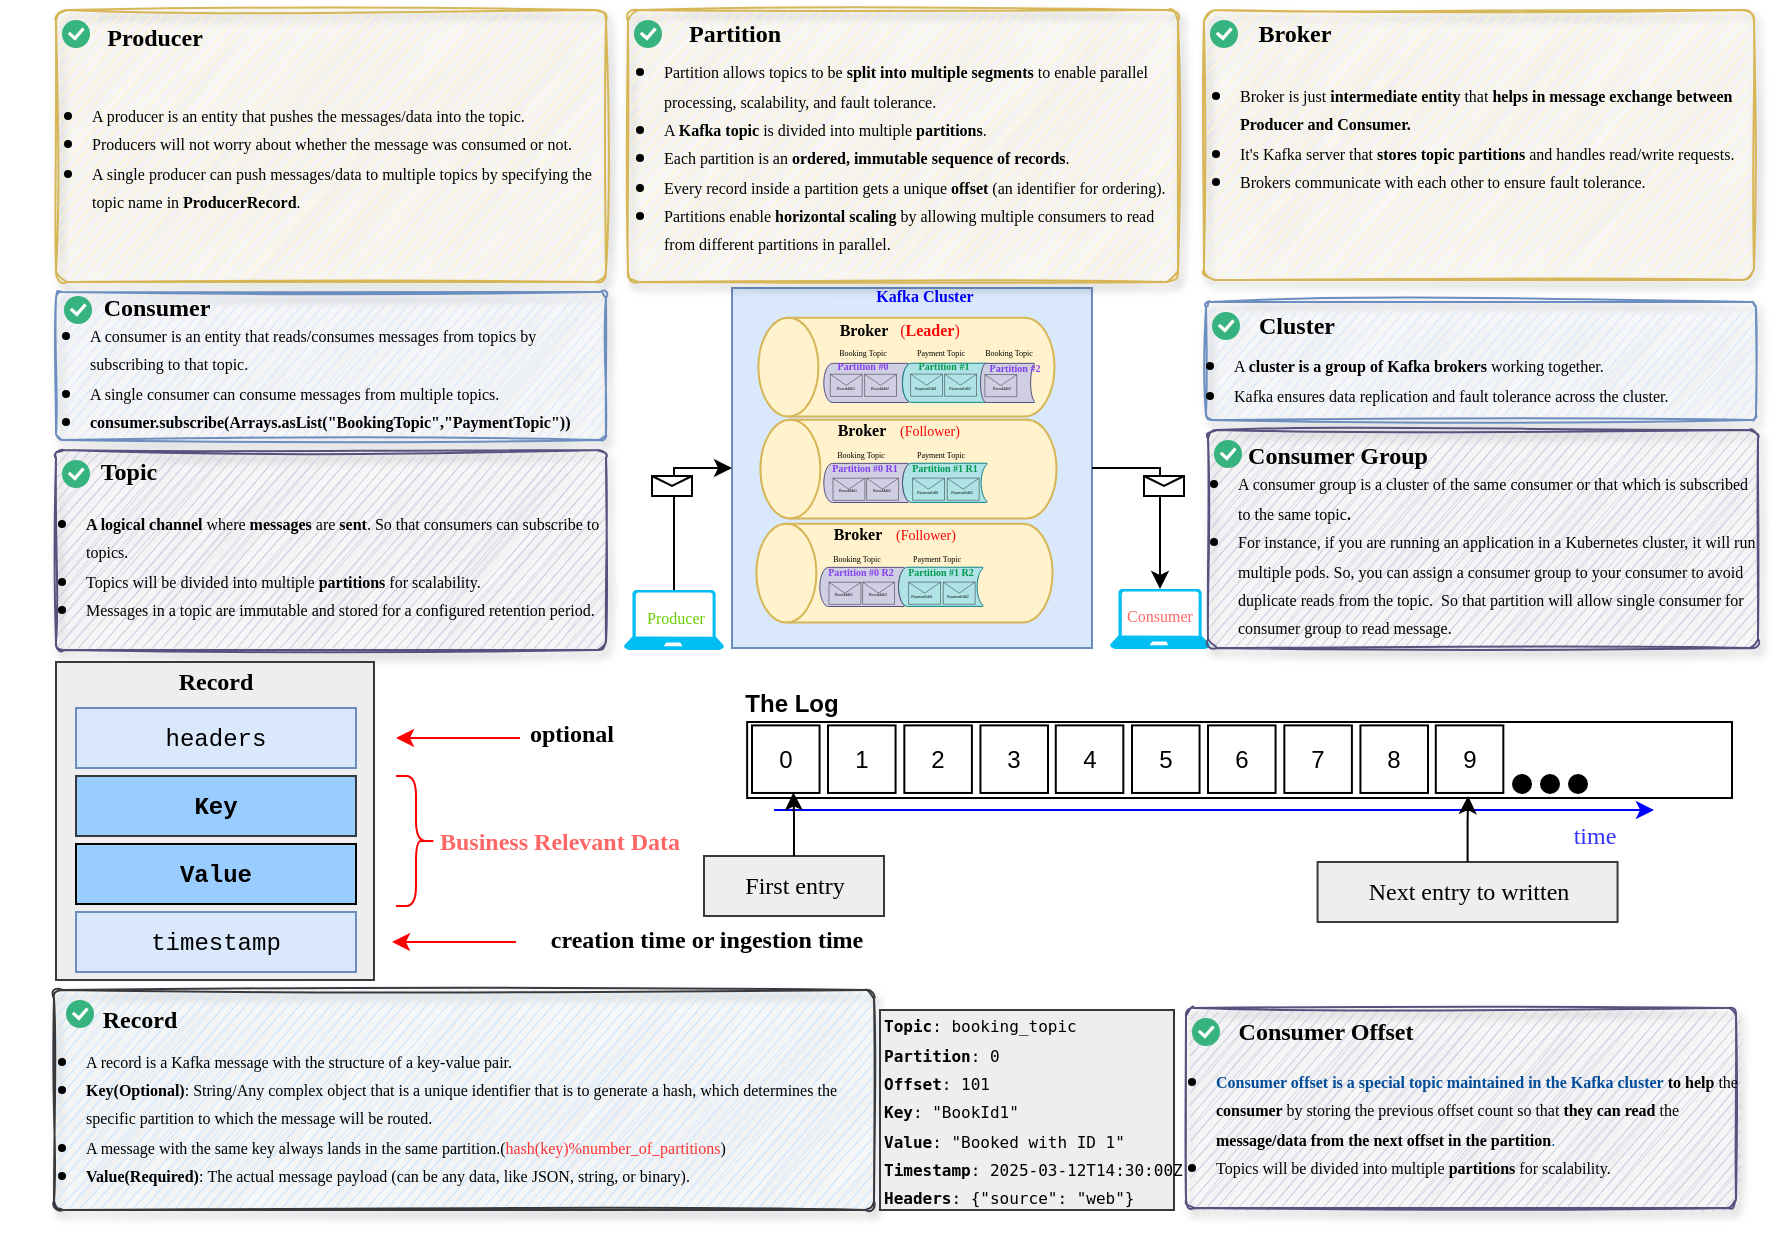 <mxfile version="26.1.0">
  <diagram name="Page-1" id="dkbhbpahSpV_1VONTGZ5">
    <mxGraphModel dx="2440" dy="930" grid="1" gridSize="10" guides="1" tooltips="1" connect="1" arrows="1" fold="1" page="1" pageScale="1" pageWidth="850" pageHeight="1100" math="0" shadow="0">
      <root>
        <mxCell id="0" />
        <mxCell id="1" parent="0" />
        <mxCell id="pHoPj_1X2IQjKwYX7QEu-36" value="" style="whiteSpace=wrap;html=1;aspect=fixed;fillColor=#dae8fc;strokeColor=#6c8ebf;" parent="1" vertex="1">
          <mxGeometry x="-461" y="189" width="180" height="180" as="geometry" />
        </mxCell>
        <mxCell id="DTmI5th6kJm84t1U6GzK-104" value="" style="shape=cylinder3;whiteSpace=wrap;html=1;boundedLbl=1;backgroundOutline=1;size=15;rotation=-90;fillColor=#fff2cc;strokeColor=#d6b656;" vertex="1" parent="1">
          <mxGeometry x="-399.45" y="257.51" width="49.37" height="148.07" as="geometry" />
        </mxCell>
        <mxCell id="DTmI5th6kJm84t1U6GzK-96" value="" style="strokeWidth=0.5;html=1;shape=mxgraph.flowchart.stored_data;whiteSpace=wrap;fillColor=#b0e3e6;strokeColor=#0e8088;" vertex="1" parent="1">
          <mxGeometry x="-378" y="328.36" width="42.35" height="19.57" as="geometry" />
        </mxCell>
        <mxCell id="DTmI5th6kJm84t1U6GzK-94" value="" style="strokeWidth=0.5;html=1;shape=mxgraph.flowchart.stored_data;whiteSpace=wrap;fillColor=#d0cee2;strokeColor=#56517e;" vertex="1" parent="1">
          <mxGeometry x="-417.35" y="328.43" width="42.35" height="19.57" as="geometry" />
        </mxCell>
        <mxCell id="DTmI5th6kJm84t1U6GzK-52" value="" style="shape=cylinder3;whiteSpace=wrap;html=1;boundedLbl=1;backgroundOutline=1;size=15;rotation=-90;fillColor=#fff2cc;strokeColor=#d6b656;" vertex="1" parent="1">
          <mxGeometry x="-397.45" y="205.51" width="49.37" height="148.07" as="geometry" />
        </mxCell>
        <mxCell id="DTmI5th6kJm84t1U6GzK-64" value="" style="strokeWidth=0.5;html=1;shape=mxgraph.flowchart.stored_data;whiteSpace=wrap;fillColor=#b0e3e6;strokeColor=#0e8088;" vertex="1" parent="1">
          <mxGeometry x="-376" y="276.36" width="42.35" height="19.57" as="geometry" />
        </mxCell>
        <mxCell id="DTmI5th6kJm84t1U6GzK-65" value="" style="strokeWidth=0.5;html=1;shape=mxgraph.flowchart.stored_data;whiteSpace=wrap;fillColor=#d0cee2;strokeColor=#56517e;" vertex="1" parent="1">
          <mxGeometry x="-415.35" y="276.43" width="42.35" height="19.57" as="geometry" />
        </mxCell>
        <mxCell id="DTmI5th6kJm84t1U6GzK-24" style="edgeStyle=orthogonalEdgeStyle;rounded=0;orthogonalLoop=1;jettySize=auto;html=1;exitX=0.5;exitY=0;exitDx=0;exitDy=0;exitPerimeter=0;entryX=0;entryY=0.5;entryDx=0;entryDy=0;" edge="1" parent="1" source="pHoPj_1X2IQjKwYX7QEu-4" target="pHoPj_1X2IQjKwYX7QEu-36">
          <mxGeometry relative="1" as="geometry" />
        </mxCell>
        <mxCell id="pHoPj_1X2IQjKwYX7QEu-4" value="" style="verticalLabelPosition=bottom;html=1;verticalAlign=top;align=center;strokeColor=none;fillColor=#00BEF2;shape=mxgraph.azure.laptop;pointerEvents=1;" parent="1" vertex="1">
          <mxGeometry x="-515" y="340" width="50" height="30" as="geometry" />
        </mxCell>
        <mxCell id="pHoPj_1X2IQjKwYX7QEu-5" value="" style="verticalLabelPosition=bottom;html=1;verticalAlign=top;align=center;strokeColor=none;fillColor=#00BEF2;shape=mxgraph.azure.laptop;pointerEvents=1;" parent="1" vertex="1">
          <mxGeometry x="-272" y="339.5" width="50" height="30" as="geometry" />
        </mxCell>
        <mxCell id="pHoPj_1X2IQjKwYX7QEu-7" style="edgeStyle=orthogonalEdgeStyle;rounded=0;orthogonalLoop=1;jettySize=auto;html=1;entryX=0.5;entryY=0;entryDx=0;entryDy=0;entryPerimeter=0;exitX=1;exitY=0.5;exitDx=0;exitDy=0;" parent="1" source="pHoPj_1X2IQjKwYX7QEu-36" target="pHoPj_1X2IQjKwYX7QEu-5" edge="1">
          <mxGeometry relative="1" as="geometry">
            <mxPoint x="-280" y="281" as="sourcePoint" />
          </mxGeometry>
        </mxCell>
        <mxCell id="pHoPj_1X2IQjKwYX7QEu-11" value="" style="shape=message;html=1;html=1;outlineConnect=0;labelPosition=center;verticalLabelPosition=bottom;align=center;verticalAlign=top;" parent="1" vertex="1">
          <mxGeometry x="-501" y="283" width="20" height="10" as="geometry" />
        </mxCell>
        <mxCell id="pHoPj_1X2IQjKwYX7QEu-14" value="" style="shape=message;html=1;html=1;outlineConnect=0;labelPosition=center;verticalLabelPosition=bottom;align=center;verticalAlign=top;" parent="1" vertex="1">
          <mxGeometry x="-255" y="283" width="20" height="10" as="geometry" />
        </mxCell>
        <mxCell id="pHoPj_1X2IQjKwYX7QEu-15" value="&lt;font style=&quot;color: rgb(0, 0, 255);&quot; face=&quot;Lucida Console&quot;&gt;&lt;b style=&quot;&quot;&gt;Kafka Cluster&lt;/b&gt;&lt;/font&gt;" style="text;html=1;align=center;verticalAlign=middle;whiteSpace=wrap;rounded=0;fontSize=8;" parent="1" vertex="1">
          <mxGeometry x="-409" y="177.93" width="89" height="30" as="geometry" />
        </mxCell>
        <mxCell id="pHoPj_1X2IQjKwYX7QEu-16" value="&lt;font face=&quot;Lucida Console&quot; style=&quot;font-size: 8px; color: rgb(102, 204, 0);&quot;&gt;Producer&lt;/font&gt;" style="text;html=1;align=center;verticalAlign=middle;whiteSpace=wrap;rounded=0;fontColor=#0000CC;" parent="1" vertex="1">
          <mxGeometry x="-509" y="343" width="40" height="20" as="geometry" />
        </mxCell>
        <mxCell id="pHoPj_1X2IQjKwYX7QEu-17" value="&lt;font face=&quot;Lucida Console&quot; style=&quot;font-size: 8px; color: rgb(255, 102, 102);&quot;&gt;Consumer&lt;/font&gt;" style="text;html=1;align=center;verticalAlign=middle;whiteSpace=wrap;rounded=0;fontColor=#0000CC;" parent="1" vertex="1">
          <mxGeometry x="-267" y="341.5" width="40" height="20" as="geometry" />
        </mxCell>
        <mxCell id="pHoPj_1X2IQjKwYX7QEu-18" value="" style="rounded=1;fillColor=#fff2cc;strokeColor=#d6b656;shadow=1;html=1;arcSize=4;sketch=1;hachureGap=4;pointerEvents=0;fontFamily=Architects Daughter;fontSource=https%3A%2F%2Ffonts.googleapis.com%2Fcss%3Ffamily%3DArchitects%2BDaughter;fontSize=20;align=left;" parent="1" vertex="1">
          <mxGeometry x="-225" y="50" width="275" height="135" as="geometry" />
        </mxCell>
        <mxCell id="pHoPj_1X2IQjKwYX7QEu-19" value="" style="html=1;shadow=0;dashed=0;shape=mxgraph.atlassian.checkbox;fillColor=#36B37E;strokeColor=none;html=1;fontSize=14;fontStyle=0;labelPosition=right;align=left;spacingLeft=20;sketch=0;hachureGap=4;pointerEvents=0;fontFamily=Architects Daughter;fontSource=https%3A%2F%2Ffonts.googleapis.com%2Fcss%3Ffamily%3DArchitects%2BDaughter;" parent="pHoPj_1X2IQjKwYX7QEu-18" vertex="1">
          <mxGeometry width="14" height="14" relative="1" as="geometry">
            <mxPoint x="3" y="5" as="offset" />
          </mxGeometry>
        </mxCell>
        <mxCell id="pHoPj_1X2IQjKwYX7QEu-24" value="&lt;font face=&quot;Lucida Console&quot;&gt;&lt;b&gt;Broker&lt;/b&gt;&lt;/font&gt;" style="text;html=1;align=center;verticalAlign=middle;whiteSpace=wrap;rounded=0;" parent="pHoPj_1X2IQjKwYX7QEu-18" vertex="1">
          <mxGeometry x="24.364" y="4.9" width="43.078" height="14.875" as="geometry" />
        </mxCell>
        <mxCell id="pHoPj_1X2IQjKwYX7QEu-25" value="&lt;ul&gt;&lt;li&gt;&lt;font face=&quot;Comic Sans MS&quot; style=&quot;font-size: 8px;&quot;&gt;Broker is just &lt;b&gt;intermediate entity&lt;/b&gt; that &lt;b&gt;helps in message exchange between Producer and Consumer.&lt;/b&gt;&lt;/font&gt;&lt;/li&gt;&lt;li&gt;&lt;font face=&quot;Comic Sans MS&quot; style=&quot;font-size: 8px;&quot;&gt;It&#39;s Kafka server that&lt;b&gt; &lt;/b&gt;&lt;strong style=&quot;font-weight: bold;&quot; data-end=&quot;2049&quot; data-start=&quot;2022&quot;&gt;stores topic partitions&lt;/strong&gt; and handles read/write requests.&lt;/font&gt;&lt;/li&gt;&lt;li&gt;&lt;font face=&quot;Comic Sans MS&quot; style=&quot;font-size: 8px;&quot;&gt;Brokers communicate with each other to ensure fault tolerance.&lt;/font&gt;&lt;/li&gt;&lt;/ul&gt;" style="text;html=1;align=left;verticalAlign=middle;whiteSpace=wrap;rounded=0;" parent="pHoPj_1X2IQjKwYX7QEu-18" vertex="1">
          <mxGeometry x="-24.5" y="9.675" width="296.5" height="107.325" as="geometry" />
        </mxCell>
        <mxCell id="pHoPj_1X2IQjKwYX7QEu-32" value="" style="shape=cylinder3;whiteSpace=wrap;html=1;boundedLbl=1;backgroundOutline=1;size=15;rotation=-90;fillColor=#fff2cc;strokeColor=#d6b656;" parent="1" vertex="1">
          <mxGeometry x="-398.45" y="154.51" width="49.37" height="148.07" as="geometry" />
        </mxCell>
        <mxCell id="pHoPj_1X2IQjKwYX7QEu-33" value="&lt;b&gt;&lt;font style=&quot;font-size: 8px;&quot; face=&quot;Lucida Console&quot;&gt;Broker&lt;/font&gt;&lt;/b&gt;" style="text;html=1;align=center;verticalAlign=middle;whiteSpace=wrap;rounded=0;" parent="1" vertex="1">
          <mxGeometry x="-410" y="201.43" width="30" height="15" as="geometry" />
        </mxCell>
        <mxCell id="pHoPj_1X2IQjKwYX7QEu-37" value="" style="rounded=1;fillColor=#dae8fc;strokeColor=#6c8ebf;shadow=1;html=1;arcSize=4;sketch=1;hachureGap=4;pointerEvents=0;fontFamily=Architects Daughter;fontSource=https%3A%2F%2Ffonts.googleapis.com%2Fcss%3Ffamily%3DArchitects%2BDaughter;fontSize=20;align=left;" parent="1" vertex="1">
          <mxGeometry x="-224" y="196" width="275" height="59" as="geometry" />
        </mxCell>
        <mxCell id="pHoPj_1X2IQjKwYX7QEu-38" value="" style="html=1;shadow=0;dashed=0;shape=mxgraph.atlassian.checkbox;fillColor=#36B37E;strokeColor=none;html=1;fontSize=14;fontStyle=0;labelPosition=right;align=left;spacingLeft=20;sketch=0;hachureGap=4;pointerEvents=0;fontFamily=Architects Daughter;fontSource=https%3A%2F%2Ffonts.googleapis.com%2Fcss%3Ffamily%3DArchitects%2BDaughter;" parent="pHoPj_1X2IQjKwYX7QEu-37" vertex="1">
          <mxGeometry width="14" height="14" relative="1" as="geometry">
            <mxPoint x="3" y="5" as="offset" />
          </mxGeometry>
        </mxCell>
        <mxCell id="pHoPj_1X2IQjKwYX7QEu-39" value="&lt;font face=&quot;Lucida Console&quot;&gt;&lt;b&gt;Cluster&lt;/b&gt;&lt;/font&gt;" style="text;html=1;align=center;verticalAlign=middle;whiteSpace=wrap;rounded=0;" parent="pHoPj_1X2IQjKwYX7QEu-37" vertex="1">
          <mxGeometry x="27.292" y="9.117" width="36.506" height="6.556" as="geometry" />
        </mxCell>
        <mxCell id="pHoPj_1X2IQjKwYX7QEu-40" value="&lt;ul&gt;&lt;li&gt;&lt;span style=&quot;font-size: 8px; font-family: &amp;quot;Comic Sans MS&amp;quot;; background-color: transparent; color: light-dark(rgb(0, 0, 0), rgb(255, 255, 255));&quot;&gt;A &lt;b&gt;cluster is a group of Kafka brokers&lt;/b&gt; working together.&lt;/span&gt;&lt;/li&gt;&lt;li&gt;&lt;span style=&quot;font-size: 8px; font-family: &amp;quot;Comic Sans MS&amp;quot;; background-color: transparent; color: light-dark(rgb(0, 0, 0), rgb(255, 255, 255));&quot;&gt;Kafka ensures data replication and fault tolerance across the cluster.&lt;/span&gt;&lt;/li&gt;&lt;/ul&gt;" style="text;html=1;align=left;verticalAlign=middle;whiteSpace=wrap;rounded=0;" parent="pHoPj_1X2IQjKwYX7QEu-37" vertex="1">
          <mxGeometry x="-27.966" y="25.286" width="302.966" height="25.286" as="geometry" />
        </mxCell>
        <mxCell id="pHoPj_1X2IQjKwYX7QEu-47" value="&lt;font style=&quot;font-size: 8px; color: light-dark(rgb(249, 6, 6), rgb(237, 237, 237));&quot; face=&quot;Comic Sans MS&quot;&gt;(&lt;b&gt;Leader&lt;/b&gt;)&lt;/font&gt;" style="text;html=1;align=center;verticalAlign=middle;whiteSpace=wrap;rounded=0;" parent="1" vertex="1">
          <mxGeometry x="-387" y="203.93" width="50" height="10" as="geometry" />
        </mxCell>
        <mxCell id="pHoPj_1X2IQjKwYX7QEu-56" value="" style="strokeWidth=0.5;html=1;shape=mxgraph.flowchart.stored_data;whiteSpace=wrap;fillColor=#d0cee2;strokeColor=#56517e;" parent="1" vertex="1">
          <mxGeometry x="-415.35" y="226.43" width="42.35" height="19.57" as="geometry" />
        </mxCell>
        <mxCell id="pHoPj_1X2IQjKwYX7QEu-60" value="&lt;font style=&quot;line-height: 0%; font-size: 4px; color: light-dark(rgb(0, 0, 0), rgb(50, 50, 0));&quot; face=&quot;Comic Sans MS&quot;&gt;Booking Topic&lt;/font&gt;" style="text;html=1;align=center;verticalAlign=middle;whiteSpace=wrap;rounded=0;imageAspect=1;fillColor=none;" parent="1" vertex="1">
          <mxGeometry x="-414" y="213.36" width="37" height="11" as="geometry" />
        </mxCell>
        <mxCell id="pHoPj_1X2IQjKwYX7QEu-62" value="" style="rounded=1;fillColor=#d0cee2;strokeColor=#56517e;shadow=1;html=1;arcSize=4;sketch=1;hachureGap=4;pointerEvents=0;fontFamily=Architects Daughter;fontSource=https%3A%2F%2Ffonts.googleapis.com%2Fcss%3Ffamily%3DArchitects%2BDaughter;fontSize=20;align=left;" parent="1" vertex="1">
          <mxGeometry x="-223" y="260" width="275" height="109" as="geometry" />
        </mxCell>
        <mxCell id="pHoPj_1X2IQjKwYX7QEu-63" value="" style="html=1;shadow=0;dashed=0;shape=mxgraph.atlassian.checkbox;fillColor=#36B37E;strokeColor=none;html=1;fontSize=14;fontStyle=0;labelPosition=right;align=left;spacingLeft=20;sketch=0;hachureGap=4;pointerEvents=0;fontFamily=Architects Daughter;fontSource=https%3A%2F%2Ffonts.googleapis.com%2Fcss%3Ffamily%3DArchitects%2BDaughter;" parent="pHoPj_1X2IQjKwYX7QEu-62" vertex="1">
          <mxGeometry width="14" height="14" relative="1" as="geometry">
            <mxPoint x="3" y="5" as="offset" />
          </mxGeometry>
        </mxCell>
        <mxCell id="pHoPj_1X2IQjKwYX7QEu-64" value="&lt;b style=&quot;&quot;&gt;&lt;font face=&quot;Comic Sans MS&quot;&gt;Consumer Group&lt;/font&gt;&lt;/b&gt;" style="text;html=1;align=center;verticalAlign=middle;whiteSpace=wrap;rounded=0;" parent="pHoPj_1X2IQjKwYX7QEu-62" vertex="1">
          <mxGeometry x="9.29" y="7.281" width="111.71" height="11.51" as="geometry" />
        </mxCell>
        <mxCell id="pHoPj_1X2IQjKwYX7QEu-65" value="&lt;ul&gt;&lt;li&gt;&lt;span style=&quot;background-color: transparent; color: light-dark(rgb(0, 0, 0), rgb(255, 255, 255)); font-family: &amp;quot;Comic Sans MS&amp;quot;; font-size: 8px;&quot;&gt;A consumer group is a cluster of the same consumer or that which is subscribed to the same topic&lt;b&gt;.&amp;nbsp;&lt;/b&gt;&lt;/span&gt;&lt;/li&gt;&lt;li&gt;&lt;font face=&quot;Comic Sans MS&quot;&gt;&lt;span style=&quot;font-size: 8px;&quot;&gt;For instance, if you are running an application in a Kubernetes cluster, it will run multiple pods. So, you can assign a consumer group to your consumer to avoid duplicate reads from the topic.&amp;nbsp; So that partition will allow single consumer for consumer group to read message.&lt;/span&gt;&lt;/font&gt;&lt;/li&gt;&lt;/ul&gt;" style="text;html=1;align=left;verticalAlign=middle;whiteSpace=wrap;rounded=0;" parent="pHoPj_1X2IQjKwYX7QEu-62" vertex="1">
          <mxGeometry x="-26.97" y="18.53" width="302.97" height="87.2" as="geometry" />
        </mxCell>
        <mxCell id="pHoPj_1X2IQjKwYX7QEu-81" value="" style="strokeWidth=0.5;html=1;shape=mxgraph.flowchart.stored_data;whiteSpace=wrap;fillColor=#b0e3e6;strokeColor=#0e8088;" parent="1" vertex="1">
          <mxGeometry x="-376" y="226.36" width="42.35" height="19.57" as="geometry" />
        </mxCell>
        <mxCell id="pHoPj_1X2IQjKwYX7QEu-189" value="&lt;font style=&quot;line-height: 0%; font-size: 4px; color: rgb(0, 0, 0);&quot; face=&quot;Comic Sans MS&quot;&gt;Payment Topic&lt;/font&gt;" style="text;html=1;align=center;verticalAlign=middle;whiteSpace=wrap;rounded=0;imageAspect=1;fillColor=none;" parent="1" vertex="1">
          <mxGeometry x="-375.33" y="213.36" width="37" height="11" as="geometry" />
        </mxCell>
        <mxCell id="pHoPj_1X2IQjKwYX7QEu-201" value="&lt;font style=&quot;font-size: 5px; color: light-dark(rgb(131, 63, 237), rgb(50, 50, 0));&quot; face=&quot;Comic Sans MS&quot;&gt;&lt;b style=&quot;&quot;&gt;Partition #0&lt;/b&gt;&lt;/font&gt;" style="text;html=1;align=center;verticalAlign=middle;whiteSpace=wrap;rounded=0;" parent="1" vertex="1">
          <mxGeometry x="-418.27" y="217.17" width="44.94" height="16.67" as="geometry" />
        </mxCell>
        <mxCell id="pHoPj_1X2IQjKwYX7QEu-202" value="&lt;font style=&quot;font-size: 5px; color: light-dark(rgb(0, 153, 77), rgb(50, 50, 0));&quot; face=&quot;Comic Sans MS&quot;&gt;&lt;b style=&quot;&quot;&gt;Partition #1&lt;/b&gt;&lt;/font&gt;" style="text;html=1;align=center;verticalAlign=middle;whiteSpace=wrap;rounded=0;" parent="1" vertex="1">
          <mxGeometry x="-374.82" y="220.86" width="40" height="10" as="geometry" />
        </mxCell>
        <mxCell id="pHoPj_1X2IQjKwYX7QEu-239" value="" style="rounded=1;fillColor=#fff2cc;strokeColor=#d6b656;shadow=1;html=1;arcSize=4;sketch=1;hachureGap=4;pointerEvents=0;fontFamily=Architects Daughter;fontSource=https%3A%2F%2Ffonts.googleapis.com%2Fcss%3Ffamily%3DArchitects%2BDaughter;fontSize=20;align=left;" parent="1" vertex="1">
          <mxGeometry x="-513" y="50" width="275" height="136" as="geometry" />
        </mxCell>
        <mxCell id="pHoPj_1X2IQjKwYX7QEu-240" value="" style="html=1;shadow=0;dashed=0;shape=mxgraph.atlassian.checkbox;fillColor=#36B37E;strokeColor=none;html=1;fontSize=14;fontStyle=0;labelPosition=right;align=left;spacingLeft=20;sketch=0;hachureGap=4;pointerEvents=0;fontFamily=Architects Daughter;fontSource=https%3A%2F%2Ffonts.googleapis.com%2Fcss%3Ffamily%3DArchitects%2BDaughter;" parent="pHoPj_1X2IQjKwYX7QEu-239" vertex="1">
          <mxGeometry width="14" height="14" relative="1" as="geometry">
            <mxPoint x="3" y="5" as="offset" />
          </mxGeometry>
        </mxCell>
        <mxCell id="pHoPj_1X2IQjKwYX7QEu-241" value="&lt;font face=&quot;Lucida Console&quot;&gt;&lt;b&gt;Partition&lt;/b&gt;&lt;/font&gt;" style="text;html=1;align=center;verticalAlign=middle;whiteSpace=wrap;rounded=0;" parent="pHoPj_1X2IQjKwYX7QEu-239" vertex="1">
          <mxGeometry x="32.364" y="4.936" width="43.078" height="14.985" as="geometry" />
        </mxCell>
        <mxCell id="pHoPj_1X2IQjKwYX7QEu-242" value="&lt;ul&gt;&lt;li&gt;&lt;font face=&quot;Comic Sans MS&quot; style=&quot;font-size: 8px;&quot;&gt;Partition allows topics to be &lt;strong data-end=&quot;154&quot; data-start=&quot;122&quot;&gt;split into multiple segments&lt;/strong&gt; to enable parallel processing, scalability, and fault tolerance.&lt;/font&gt;&lt;/li&gt;&lt;li data-end=&quot;326&quot; data-start=&quot;264&quot;&gt;&lt;font face=&quot;Comic Sans MS&quot; style=&quot;font-size: 8px;&quot;&gt;A &lt;strong data-end=&quot;283&quot; data-start=&quot;268&quot;&gt;Kafka topic&lt;/strong&gt; is divided into multiple &lt;strong data-end=&quot;323&quot; data-start=&quot;309&quot;&gt;partitions&lt;/strong&gt;.&lt;/font&gt;&lt;/li&gt;&lt;li data-end=&quot;395&quot; data-start=&quot;327&quot;&gt;&lt;font face=&quot;Comic Sans MS&quot; style=&quot;font-size: 8px;&quot;&gt;Each partition is an &lt;strong data-end=&quot;392&quot; data-start=&quot;350&quot;&gt;ordered, immutable sequence of records&lt;/strong&gt;.&lt;/font&gt;&lt;/li&gt;&lt;li data-end=&quot;486&quot; data-start=&quot;396&quot;&gt;&lt;font face=&quot;Comic Sans MS&quot; style=&quot;font-size: 8px;&quot;&gt;Every record inside a partition gets a unique &lt;strong data-end=&quot;454&quot; data-start=&quot;444&quot;&gt;offset&lt;/strong&gt; (an identifier for ordering).&lt;/font&gt;&lt;/li&gt;&lt;li data-end=&quot;609&quot; data-start=&quot;487&quot;&gt;&lt;font face=&quot;Comic Sans MS&quot; style=&quot;font-size: 8px;&quot;&gt;Partitions enable &lt;strong data-end=&quot;529&quot; data-start=&quot;507&quot;&gt;horizontal scaling&lt;/strong&gt; by allowing multiple consumers to read from different partitions in parallel.&lt;/font&gt;&lt;/li&gt;&lt;/ul&gt;" style="text;html=1;align=left;verticalAlign=middle;whiteSpace=wrap;rounded=0;" parent="pHoPj_1X2IQjKwYX7QEu-239" vertex="1">
          <mxGeometry x="-24.5" y="19.013" width="296.5" height="108.12" as="geometry" />
        </mxCell>
        <mxCell id="pHoPj_1X2IQjKwYX7QEu-244" value="" style="rounded=1;fillColor=#fff2cc;strokeColor=#d6b656;shadow=1;html=1;arcSize=4;sketch=1;hachureGap=4;pointerEvents=0;fontFamily=Architects Daughter;fontSource=https%3A%2F%2Ffonts.googleapis.com%2Fcss%3Ffamily%3DArchitects%2BDaughter;fontSize=20;align=left;" parent="1" vertex="1">
          <mxGeometry x="-799" y="50" width="275" height="136" as="geometry" />
        </mxCell>
        <mxCell id="pHoPj_1X2IQjKwYX7QEu-245" value="" style="html=1;shadow=0;dashed=0;shape=mxgraph.atlassian.checkbox;fillColor=#36B37E;strokeColor=none;html=1;fontSize=14;fontStyle=0;labelPosition=right;align=left;spacingLeft=20;sketch=0;hachureGap=4;pointerEvents=0;fontFamily=Architects Daughter;fontSource=https%3A%2F%2Ffonts.googleapis.com%2Fcss%3Ffamily%3DArchitects%2BDaughter;" parent="pHoPj_1X2IQjKwYX7QEu-244" vertex="1">
          <mxGeometry width="14" height="14" relative="1" as="geometry">
            <mxPoint x="3" y="5" as="offset" />
          </mxGeometry>
        </mxCell>
        <mxCell id="pHoPj_1X2IQjKwYX7QEu-246" value="&lt;font face=&quot;Lucida Console&quot;&gt;&lt;b&gt;Producer&lt;/b&gt;&lt;/font&gt;" style="text;html=1;align=center;verticalAlign=middle;whiteSpace=wrap;rounded=0;" parent="pHoPj_1X2IQjKwYX7QEu-244" vertex="1">
          <mxGeometry x="28.364" y="6.07" width="43.078" height="14.985" as="geometry" />
        </mxCell>
        <mxCell id="pHoPj_1X2IQjKwYX7QEu-247" value="&lt;ul&gt;&lt;li&gt;&lt;font face=&quot;Comic Sans MS&quot;&gt;&lt;span style=&quot;font-size: 8px;&quot;&gt;A producer is an entity that pushes the messages/data into the topic.&lt;/span&gt;&lt;/font&gt;&lt;/li&gt;&lt;li&gt;&lt;font face=&quot;Comic Sans MS&quot;&gt;&lt;span style=&quot;font-size: 8px;&quot;&gt;Producers will not worry about whether the message was consumed or not.&amp;nbsp;&lt;/span&gt;&lt;/font&gt;&lt;/li&gt;&lt;li&gt;&lt;font face=&quot;Comic Sans MS&quot;&gt;&lt;span style=&quot;font-size: 8px;&quot;&gt;A single producer can push messages/data to multiple topics by specifying the topic name in &lt;b&gt;ProducerRecord&lt;/b&gt;.&amp;nbsp;&lt;/span&gt;&lt;/font&gt;&lt;/li&gt;&lt;/ul&gt;" style="text;html=1;align=left;verticalAlign=middle;whiteSpace=wrap;rounded=0;" parent="pHoPj_1X2IQjKwYX7QEu-244" vertex="1">
          <mxGeometry x="-24.5" y="18.813" width="296.5" height="108.12" as="geometry" />
        </mxCell>
        <mxCell id="pHoPj_1X2IQjKwYX7QEu-254" value="" style="rounded=1;fillColor=#dae8fc;strokeColor=#6c8ebf;shadow=1;html=1;arcSize=4;sketch=1;hachureGap=4;pointerEvents=0;fontFamily=Architects Daughter;fontSource=https%3A%2F%2Ffonts.googleapis.com%2Fcss%3Ffamily%3DArchitects%2BDaughter;fontSize=20;align=left;" parent="1" vertex="1">
          <mxGeometry x="-799" y="191" width="275" height="74" as="geometry" />
        </mxCell>
        <mxCell id="pHoPj_1X2IQjKwYX7QEu-255" value="" style="html=1;shadow=0;dashed=0;shape=mxgraph.atlassian.checkbox;fillColor=#36B37E;strokeColor=none;html=1;fontSize=14;fontStyle=0;labelPosition=right;align=left;spacingLeft=20;sketch=0;hachureGap=4;pointerEvents=0;fontFamily=Architects Daughter;fontSource=https%3A%2F%2Ffonts.googleapis.com%2Fcss%3Ffamily%3DArchitects%2BDaughter;" parent="pHoPj_1X2IQjKwYX7QEu-254" vertex="1">
          <mxGeometry width="14" height="14" relative="1" as="geometry">
            <mxPoint x="4" y="2" as="offset" />
          </mxGeometry>
        </mxCell>
        <mxCell id="pHoPj_1X2IQjKwYX7QEu-256" value="&lt;font face=&quot;Lucida Console&quot;&gt;&lt;b&gt;Consumer&lt;/b&gt;&lt;/font&gt;" style="text;html=1;align=center;verticalAlign=middle;whiteSpace=wrap;rounded=0;" parent="pHoPj_1X2IQjKwYX7QEu-254" vertex="1">
          <mxGeometry x="32.292" y="3.435" width="36.506" height="8.222" as="geometry" />
        </mxCell>
        <mxCell id="pHoPj_1X2IQjKwYX7QEu-257" value="&lt;ul&gt;&lt;li&gt;&lt;span style=&quot;background-color: transparent; color: light-dark(rgb(0, 0, 0), rgb(255, 255, 255)); font-family: &amp;quot;Comic Sans MS&amp;quot;; font-size: 8px;&quot;&gt;A consumer is an entity that reads/consumes messages from topics by subscribing to that topic.&amp;nbsp;&lt;/span&gt;&lt;/li&gt;&lt;li&gt;&lt;font style=&quot;font-size: 8px;&quot; face=&quot;Comic Sans MS&quot;&gt;&lt;span style=&quot;&quot; data-end=&quot;74&quot; data-start=&quot;7&quot;&gt;A single consumer can consume messages from multiple topics&lt;/span&gt;.&lt;/font&gt;&lt;/li&gt;&lt;li&gt;&lt;font style=&quot;font-size: 8px;&quot; face=&quot;Comic Sans MS&quot;&gt;&lt;b&gt;consumer.subscribe(Arrays.asList(&quot;BookingTopic&quot;,&quot;PaymentTopic&quot;))&lt;/b&gt;&lt;/font&gt;&lt;/li&gt;&lt;/ul&gt;" style="text;html=1;align=left;verticalAlign=middle;whiteSpace=wrap;rounded=0;" parent="pHoPj_1X2IQjKwYX7QEu-254" vertex="1">
          <mxGeometry x="-24.966" y="25.714" width="302.966" height="31.714" as="geometry" />
        </mxCell>
        <mxCell id="pHoPj_1X2IQjKwYX7QEu-258" value="" style="rounded=1;fillColor=#d0cee2;strokeColor=#56517e;shadow=1;html=1;arcSize=4;sketch=1;hachureGap=4;pointerEvents=0;fontFamily=Architects Daughter;fontSource=https%3A%2F%2Ffonts.googleapis.com%2Fcss%3Ffamily%3DArchitects%2BDaughter;fontSize=20;align=left;" parent="1" vertex="1">
          <mxGeometry x="-799" y="270" width="275" height="100" as="geometry" />
        </mxCell>
        <mxCell id="pHoPj_1X2IQjKwYX7QEu-259" value="" style="html=1;shadow=0;dashed=0;shape=mxgraph.atlassian.checkbox;fillColor=#36B37E;strokeColor=none;html=1;fontSize=14;fontStyle=0;labelPosition=right;align=left;spacingLeft=20;sketch=0;hachureGap=4;pointerEvents=0;fontFamily=Architects Daughter;fontSource=https%3A%2F%2Ffonts.googleapis.com%2Fcss%3Ffamily%3DArchitects%2BDaughter;" parent="pHoPj_1X2IQjKwYX7QEu-258" vertex="1">
          <mxGeometry width="14" height="14" relative="1" as="geometry">
            <mxPoint x="3" y="5" as="offset" />
          </mxGeometry>
        </mxCell>
        <mxCell id="pHoPj_1X2IQjKwYX7QEu-260" value="&lt;b style=&quot;&quot;&gt;&lt;font face=&quot;Comic Sans MS&quot;&gt;Topic&lt;/font&gt;&lt;/b&gt;" style="text;html=1;align=center;verticalAlign=middle;whiteSpace=wrap;rounded=0;" parent="pHoPj_1X2IQjKwYX7QEu-258" vertex="1">
          <mxGeometry x="18.292" y="5.681" width="36.506" height="10.556" as="geometry" />
        </mxCell>
        <mxCell id="pHoPj_1X2IQjKwYX7QEu-261" value="&lt;ul&gt;&lt;li&gt;&lt;span style=&quot;background-color: transparent; color: light-dark(rgb(0, 0, 0), rgb(255, 255, 255)); font-family: &amp;quot;Comic Sans MS&amp;quot;; font-size: 8px;&quot;&gt;&lt;b&gt;A logical channel&lt;/b&gt; where &lt;b&gt;messages &lt;/b&gt;are &lt;b&gt;sent&lt;/b&gt;. So that consumers can subscribe to topics.&amp;nbsp;&lt;/span&gt;&lt;/li&gt;&lt;li data-end=&quot;1143&quot; data-start=&quot;1075&quot;&gt;&lt;font style=&quot;font-size: 8px;&quot; face=&quot;Comic Sans MS&quot;&gt;Topics will be divided into multiple &lt;strong data-end=&quot;1124&quot; data-start=&quot;1110&quot;&gt;partitions&lt;/strong&gt; for scalability.&lt;/font&gt;&lt;/li&gt;&lt;li&gt;&lt;font style=&quot;font-size: 8px;&quot; face=&quot;Comic Sans MS&quot;&gt;Messages in a topic are immutable and stored for a configured retention period.&lt;/font&gt;&lt;/li&gt;&lt;/ul&gt;" style="text;html=1;align=left;verticalAlign=middle;whiteSpace=wrap;rounded=0;" parent="pHoPj_1X2IQjKwYX7QEu-258" vertex="1">
          <mxGeometry x="-26.97" y="17" width="302.97" height="80" as="geometry" />
        </mxCell>
        <mxCell id="DTmI5th6kJm84t1U6GzK-1" value="" style="whiteSpace=wrap;html=1;aspect=fixed;fillColor=#eeeeee;strokeColor=#36393d;" vertex="1" parent="1">
          <mxGeometry x="-799" y="376" width="159" height="159" as="geometry" />
        </mxCell>
        <mxCell id="DTmI5th6kJm84t1U6GzK-2" value="&lt;font face=&quot;Courier New&quot;&gt;headers&lt;/font&gt;" style="rounded=0;whiteSpace=wrap;html=1;fillColor=#dae8fc;strokeColor=#6c8ebf;" vertex="1" parent="1">
          <mxGeometry x="-789" y="399" width="140" height="30" as="geometry" />
        </mxCell>
        <mxCell id="DTmI5th6kJm84t1U6GzK-3" value="&lt;font face=&quot;Courier New&quot;&gt;&lt;b&gt;Key&lt;/b&gt;&lt;/font&gt;" style="rounded=0;whiteSpace=wrap;html=1;fillColor=#99CCFF;strokeColor=#36393d;" vertex="1" parent="1">
          <mxGeometry x="-789" y="433" width="140" height="30" as="geometry" />
        </mxCell>
        <mxCell id="DTmI5th6kJm84t1U6GzK-4" value="&lt;font face=&quot;Courier New&quot;&gt;&lt;b&gt;Value&lt;/b&gt;&lt;/font&gt;" style="rounded=0;whiteSpace=wrap;html=1;fillColor=#99CCFF;" vertex="1" parent="1">
          <mxGeometry x="-789" y="467" width="140" height="30" as="geometry" />
        </mxCell>
        <mxCell id="DTmI5th6kJm84t1U6GzK-5" value="&lt;font face=&quot;Courier New&quot;&gt;timestamp&lt;/font&gt;" style="rounded=0;whiteSpace=wrap;html=1;fillColor=#dae8fc;strokeColor=#6c8ebf;" vertex="1" parent="1">
          <mxGeometry x="-789" y="501" width="140" height="30" as="geometry" />
        </mxCell>
        <mxCell id="DTmI5th6kJm84t1U6GzK-6" value="&lt;font face=&quot;Comic Sans MS&quot;&gt;&lt;b&gt;Record&lt;/b&gt;&lt;/font&gt;" style="text;html=1;align=center;verticalAlign=middle;whiteSpace=wrap;rounded=0;" vertex="1" parent="1">
          <mxGeometry x="-749.5" y="371" width="60" height="30" as="geometry" />
        </mxCell>
        <mxCell id="DTmI5th6kJm84t1U6GzK-7" value="" style="rounded=1;fillColor=#cce5ff;strokeColor=#36393d;shadow=1;html=1;arcSize=4;sketch=1;hachureGap=4;pointerEvents=0;fontFamily=Architects Daughter;fontSource=https%3A%2F%2Ffonts.googleapis.com%2Fcss%3Ffamily%3DArchitects%2BDaughter;fontSize=20;align=left;" vertex="1" parent="1">
          <mxGeometry x="-800" y="540" width="410" height="110" as="geometry" />
        </mxCell>
        <mxCell id="DTmI5th6kJm84t1U6GzK-8" value="" style="html=1;shadow=0;dashed=0;shape=mxgraph.atlassian.checkbox;fillColor=#36B37E;strokeColor=none;html=1;fontSize=14;fontStyle=0;labelPosition=right;align=left;spacingLeft=20;sketch=0;hachureGap=4;pointerEvents=0;fontFamily=Architects Daughter;fontSource=https%3A%2F%2Ffonts.googleapis.com%2Fcss%3Ffamily%3DArchitects%2BDaughter;" vertex="1" parent="DTmI5th6kJm84t1U6GzK-7">
          <mxGeometry width="14" height="14" relative="1" as="geometry">
            <mxPoint x="6" y="5" as="offset" />
          </mxGeometry>
        </mxCell>
        <mxCell id="DTmI5th6kJm84t1U6GzK-9" value="&lt;b style=&quot;&quot;&gt;&lt;font face=&quot;Comic Sans MS&quot;&gt;Record&lt;/font&gt;&lt;/b&gt;" style="text;html=1;align=center;verticalAlign=middle;whiteSpace=wrap;rounded=0;" vertex="1" parent="DTmI5th6kJm84t1U6GzK-7">
          <mxGeometry x="15.744" y="9.138" width="54.428" height="11.611" as="geometry" />
        </mxCell>
        <mxCell id="DTmI5th6kJm84t1U6GzK-10" value="&lt;ul&gt;&lt;li&gt;&lt;font face=&quot;Comic Sans MS&quot;&gt;&lt;span style=&quot;font-size: 8px;&quot;&gt;A record is a Kafka message with the structure of a key-value pair.&amp;nbsp;&lt;/span&gt;&lt;/font&gt;&lt;/li&gt;&lt;li&gt;&lt;font face=&quot;Comic Sans MS&quot;&gt;&lt;span style=&quot;font-size: 8px;&quot;&gt;&lt;b&gt;Key(Optional)&lt;/b&gt;: String/Any complex object that is a&lt;/span&gt;&lt;font style=&quot;font-size: 8px;&quot;&gt;&amp;nbsp;unique identifier that&amp;nbsp;is&amp;nbsp;&lt;/font&gt;&lt;/font&gt;&lt;font style=&quot;color: rgb(0, 0, 0);&quot; face=&quot;Comic Sans MS&quot;&gt;&lt;span style=&quot;font-size: 8px;&quot;&gt;to generate a hash, which determines the specific partition to which the message will be routed.&amp;nbsp;&lt;/span&gt;&lt;/font&gt;&lt;/li&gt;&lt;li&gt;&lt;font&gt;&lt;span style=&quot;font-size: 8px;&quot;&gt;&lt;font style=&quot;color: light-dark(rgb(0, 0, 0), rgb(237, 237, 237));&quot; face=&quot;Comic Sans MS&quot;&gt;A message with the same key always lands in the same partition.(&lt;/font&gt;&lt;font style=&quot;color: rgb(255, 51, 51);&quot; face=&quot;Lucida Console&quot;&gt;hash(key)%number_of_partitions&lt;/font&gt;&lt;font style=&quot;color: light-dark(rgb(0, 0, 0), rgb(237, 237, 237));&quot; face=&quot;Comic Sans MS&quot;&gt;)&lt;/font&gt;&lt;/span&gt;&lt;/font&gt;&lt;/li&gt;&lt;li&gt;&lt;font style=&quot;background-color: transparent; color: light-dark(rgb(0, 0, 0), rgb(255, 255, 255));&quot; face=&quot;Comic Sans MS&quot;&gt;&lt;span style=&quot;font-size: 8px;&quot;&gt;&lt;b&gt;Value(Required)&lt;/b&gt;:&amp;nbsp;&lt;/span&gt;&lt;/font&gt;&lt;font style=&quot;background-color: transparent; color: light-dark(rgb(0, 0, 0), rgb(255, 255, 255)); font-size: 8px;&quot; face=&quot;Comic Sans MS&quot;&gt;The actual message payload (can be any data, like JSON, string, or binary).&lt;/font&gt;&lt;/li&gt;&lt;/ul&gt;&lt;p&gt;&lt;/p&gt;" style="text;html=1;align=left;verticalAlign=middle;whiteSpace=wrap;rounded=0;" vertex="1" parent="DTmI5th6kJm84t1U6GzK-7">
          <mxGeometry x="-26.21" y="18.7" width="436.21" height="88.0" as="geometry" />
        </mxCell>
        <mxCell id="DTmI5th6kJm84t1U6GzK-11" value="" style="endArrow=classic;html=1;rounded=0;strokeColor=#FF0000;" edge="1" parent="1">
          <mxGeometry width="50" height="50" relative="1" as="geometry">
            <mxPoint x="-569" y="516" as="sourcePoint" />
            <mxPoint x="-631" y="516" as="targetPoint" />
          </mxGeometry>
        </mxCell>
        <mxCell id="DTmI5th6kJm84t1U6GzK-12" value="&lt;b&gt;&lt;font face=&quot;Comic Sans MS&quot;&gt;creation time or ingestion time&lt;/font&gt;&lt;/b&gt;" style="text;html=1;align=center;verticalAlign=middle;resizable=0;points=[];autosize=1;strokeColor=none;fillColor=none;" vertex="1" parent="1">
          <mxGeometry x="-574.25" y="500" width="200" height="30" as="geometry" />
        </mxCell>
        <mxCell id="DTmI5th6kJm84t1U6GzK-13" value="" style="endArrow=classic;html=1;rounded=0;strokeColor=#FF0000;" edge="1" parent="1">
          <mxGeometry width="50" height="50" relative="1" as="geometry">
            <mxPoint x="-567" y="414" as="sourcePoint" />
            <mxPoint x="-629" y="414" as="targetPoint" />
          </mxGeometry>
        </mxCell>
        <mxCell id="DTmI5th6kJm84t1U6GzK-14" value="&lt;b&gt;&lt;font face=&quot;Comic Sans MS&quot;&gt;optional&lt;/font&gt;&lt;/b&gt;" style="text;html=1;align=left;verticalAlign=middle;resizable=0;points=[];autosize=1;strokeColor=none;fillColor=none;" vertex="1" parent="1">
          <mxGeometry x="-564.25" y="397" width="70" height="30" as="geometry" />
        </mxCell>
        <mxCell id="DTmI5th6kJm84t1U6GzK-15" value="" style="shape=curlyBracket;whiteSpace=wrap;html=1;rounded=1;flipH=1;labelPosition=right;verticalLabelPosition=middle;align=left;verticalAlign=middle;strokeColor=#FF0000;" vertex="1" parent="1">
          <mxGeometry x="-629" y="433" width="20" height="65" as="geometry" />
        </mxCell>
        <mxCell id="DTmI5th6kJm84t1U6GzK-16" value="&lt;b&gt;&lt;font style=&quot;color: rgb(255, 102, 102);&quot; face=&quot;Comic Sans MS&quot;&gt;Business Relevant Data&lt;/font&gt;&lt;/b&gt;" style="text;html=1;align=left;verticalAlign=middle;resizable=0;points=[];autosize=1;strokeColor=none;fillColor=none;" vertex="1" parent="1">
          <mxGeometry x="-608.65" y="451" width="160" height="30" as="geometry" />
        </mxCell>
        <mxCell id="DTmI5th6kJm84t1U6GzK-17" value="&lt;pre&gt;&lt;div style=&quot;&quot;&gt;&lt;font style=&quot;font-size: 8px;&quot;&gt;&lt;b&gt;Topic&lt;/b&gt;: booking_topic&lt;/font&gt;&lt;/div&gt;&lt;div style=&quot;&quot;&gt;&lt;font style=&quot;font-size: 8px;&quot;&gt;&lt;b&gt;Partition&lt;/b&gt;: 0&lt;/font&gt;&lt;/div&gt;&lt;div style=&quot;&quot;&gt;&lt;font style=&quot;font-size: 8px;&quot;&gt;&lt;b&gt;Offset&lt;/b&gt;: 101&lt;/font&gt;&lt;/div&gt;&lt;div style=&quot;&quot;&gt;&lt;font style=&quot;font-size: 8px;&quot;&gt;&lt;b&gt;Key&lt;/b&gt;: &quot;BookId1&quot;&lt;/font&gt;&lt;/div&gt;&lt;div style=&quot;&quot;&gt;&lt;font style=&quot;font-size: 8px;&quot;&gt;&lt;b&gt;Value&lt;/b&gt;: &quot;Booked with ID 1&quot;&lt;/font&gt;&lt;/div&gt;&lt;div style=&quot;&quot;&gt;&lt;font style=&quot;font-size: 8px;&quot;&gt;&lt;b&gt;Timestamp&lt;/b&gt;: 2025-03-12T14:30:00Z&lt;/font&gt;&lt;/div&gt;&lt;div style=&quot;&quot;&gt;&lt;font style=&quot;font-size: 8px;&quot;&gt;&lt;b&gt;Headers&lt;/b&gt;: {&quot;source&quot;: &quot;web&quot;}&lt;/font&gt;&lt;/div&gt;&lt;/pre&gt;" style="whiteSpace=wrap;html=1;fillColor=#eeeeee;strokeColor=#36393d;align=left;" vertex="1" parent="1">
          <mxGeometry x="-387" y="550" width="147" height="100" as="geometry" />
        </mxCell>
        <mxCell id="DTmI5th6kJm84t1U6GzK-19" value="" style="rounded=1;fillColor=#d0cee2;strokeColor=#56517e;shadow=1;html=1;arcSize=4;sketch=1;hachureGap=4;pointerEvents=0;fontFamily=Architects Daughter;fontSource=https%3A%2F%2Ffonts.googleapis.com%2Fcss%3Ffamily%3DArchitects%2BDaughter;fontSize=20;align=left;" vertex="1" parent="1">
          <mxGeometry x="-234" y="549" width="275" height="100" as="geometry" />
        </mxCell>
        <mxCell id="DTmI5th6kJm84t1U6GzK-20" value="" style="html=1;shadow=0;dashed=0;shape=mxgraph.atlassian.checkbox;fillColor=#36B37E;strokeColor=none;html=1;fontSize=14;fontStyle=0;labelPosition=right;align=left;spacingLeft=20;sketch=0;hachureGap=4;pointerEvents=0;fontFamily=Architects Daughter;fontSource=https%3A%2F%2Ffonts.googleapis.com%2Fcss%3Ffamily%3DArchitects%2BDaughter;" vertex="1" parent="DTmI5th6kJm84t1U6GzK-19">
          <mxGeometry width="14" height="14" relative="1" as="geometry">
            <mxPoint x="3" y="5" as="offset" />
          </mxGeometry>
        </mxCell>
        <mxCell id="DTmI5th6kJm84t1U6GzK-21" value="&lt;b style=&quot;&quot;&gt;&lt;font face=&quot;Comic Sans MS&quot;&gt;Consumer Offset&lt;/font&gt;&lt;/b&gt;" style="text;html=1;align=center;verticalAlign=middle;whiteSpace=wrap;rounded=0;" vertex="1" parent="DTmI5th6kJm84t1U6GzK-19">
          <mxGeometry x="14.29" y="6.68" width="111.71" height="10.56" as="geometry" />
        </mxCell>
        <mxCell id="DTmI5th6kJm84t1U6GzK-22" value="&lt;ul&gt;&lt;li&gt;&lt;span style=&quot;background-color: transparent; font-family: &amp;quot;Comic Sans MS&amp;quot;; font-size: 8px;&quot;&gt;&lt;b style=&quot;&quot;&gt;&lt;font style=&quot;color: light-dark(rgb(0, 76, 153), rgb(255, 255, 255));&quot;&gt;Consumer offset is a special topic maintained in the Kafka cluster&lt;/font&gt;&lt;/b&gt; &lt;b style=&quot;color: light-dark(rgb(0, 0, 0), rgb(255, 255, 255));&quot;&gt;to help&lt;/b&gt;&lt;font style=&quot;color: light-dark(rgb(0, 76, 153), rgb(255, 255, 255));&quot;&gt; &lt;/font&gt;&lt;font style=&quot;color: light-dark(rgb(0, 0, 0), rgb(255, 255, 255));&quot;&gt;the &lt;/font&gt;&lt;b style=&quot;color: light-dark(rgb(0, 0, 0), rgb(255, 255, 255));&quot;&gt;consumer &lt;/b&gt;&lt;font style=&quot;color: light-dark(rgb(0, 0, 0), rgb(255, 255, 255));&quot;&gt;by storing the previous offset count so that&lt;/font&gt;&lt;font style=&quot;color: light-dark(rgb(0, 76, 153), rgb(255, 255, 255));&quot;&gt; &lt;/font&gt;&lt;b style=&quot;color: light-dark(rgb(0, 0, 0), rgb(255, 255, 255));&quot;&gt;they can read&lt;/b&gt;&lt;font style=&quot;color: light-dark(rgb(0, 76, 153), rgb(255, 255, 255));&quot;&gt; &lt;/font&gt;&lt;font style=&quot;color: light-dark(rgb(0, 0, 0), rgb(255, 255, 255));&quot;&gt;the&lt;/font&gt;&lt;font style=&quot;color: light-dark(rgb(0, 76, 153), rgb(255, 255, 255));&quot;&gt; &lt;/font&gt;&lt;b style=&quot;color: light-dark(rgb(0, 0, 0), rgb(255, 255, 255));&quot;&gt;message/data from the next offset in the partition&lt;/b&gt;&lt;font style=&quot;color: light-dark(rgb(0, 76, 153), rgb(255, 255, 255));&quot;&gt;.&amp;nbsp;&lt;/font&gt;&lt;/span&gt;&lt;/li&gt;&lt;li data-end=&quot;1143&quot; data-start=&quot;1075&quot;&gt;&lt;font style=&quot;font-size: 8px;&quot; face=&quot;Comic Sans MS&quot;&gt;Topics will be divided into multiple &lt;strong data-end=&quot;1124&quot; data-start=&quot;1110&quot;&gt;partitions&lt;/strong&gt; for scalability.&lt;/font&gt;&lt;/li&gt;&lt;/ul&gt;" style="text;html=1;align=left;verticalAlign=middle;whiteSpace=wrap;rounded=0;" vertex="1" parent="DTmI5th6kJm84t1U6GzK-19">
          <mxGeometry x="-26.97" y="17" width="302.97" height="80" as="geometry" />
        </mxCell>
        <mxCell id="DTmI5th6kJm84t1U6GzK-23" value="" style="rounded=0;whiteSpace=wrap;html=1;" vertex="1" parent="1">
          <mxGeometry x="-453.43" y="406" width="492.43" height="38" as="geometry" />
        </mxCell>
        <mxCell id="DTmI5th6kJm84t1U6GzK-34" value="" style="strokeWidth=0.5;html=1;shape=mxgraph.flowchart.stored_data;whiteSpace=wrap;fillColor=#d0cee2;strokeColor=#56517e;" vertex="1" parent="1">
          <mxGeometry x="-337" y="226.43" width="27" height="19.57" as="geometry" />
        </mxCell>
        <mxCell id="DTmI5th6kJm84t1U6GzK-35" value="" style="shape=message;html=1;html=1;outlineConnect=0;labelPosition=center;verticalLabelPosition=bottom;align=center;verticalAlign=top;strokeWidth=0.2;fillColor=none;" vertex="1" parent="1">
          <mxGeometry x="-412.1" y="231.88" width="15.95" height="11.08" as="geometry" />
        </mxCell>
        <mxCell id="DTmI5th6kJm84t1U6GzK-36" value="&lt;font style=&quot;color: rgb(0, 0, 0); font-size: 2px;&quot; face=&quot;Comic Sans MS&quot;&gt;BoookId#1&lt;/font&gt;" style="text;html=1;align=center;verticalAlign=middle;whiteSpace=wrap;rounded=0;" vertex="1" parent="1">
          <mxGeometry x="-409.67" y="227.71" width="11.75" height="17" as="geometry" />
        </mxCell>
        <mxCell id="DTmI5th6kJm84t1U6GzK-37" value="" style="shape=message;html=1;html=1;outlineConnect=0;labelPosition=center;verticalLabelPosition=bottom;align=center;verticalAlign=top;strokeWidth=0.2;fillColor=none;" vertex="1" parent="1">
          <mxGeometry x="-394.95" y="231.88" width="15.95" height="11.08" as="geometry" />
        </mxCell>
        <mxCell id="DTmI5th6kJm84t1U6GzK-38" value="&lt;font style=&quot;color: rgb(0, 0, 0); font-size: 2px;&quot; face=&quot;Comic Sans MS&quot;&gt;BoookId#2&lt;/font&gt;" style="text;html=1;align=center;verticalAlign=middle;whiteSpace=wrap;rounded=0;" vertex="1" parent="1">
          <mxGeometry x="-392.52" y="227.71" width="11.75" height="17" as="geometry" />
        </mxCell>
        <mxCell id="DTmI5th6kJm84t1U6GzK-48" value="&lt;font style=&quot;color: rgb(0, 0, 0); font-size: 2px;&quot; face=&quot;Comic Sans MS&quot;&gt;PaymentId#1&lt;/font&gt;" style="text;html=1;align=center;verticalAlign=middle;whiteSpace=wrap;rounded=0;" vertex="1" parent="1">
          <mxGeometry x="-369.52" y="227.64" width="11.75" height="17" as="geometry" />
        </mxCell>
        <mxCell id="DTmI5th6kJm84t1U6GzK-49" value="" style="shape=message;html=1;html=1;outlineConnect=0;labelPosition=center;verticalLabelPosition=bottom;align=center;verticalAlign=top;strokeWidth=0.2;fillColor=none;" vertex="1" parent="1">
          <mxGeometry x="-371.95" y="231.81" width="15.95" height="11.08" as="geometry" />
        </mxCell>
        <mxCell id="DTmI5th6kJm84t1U6GzK-50" value="" style="shape=message;html=1;html=1;outlineConnect=0;labelPosition=center;verticalLabelPosition=bottom;align=center;verticalAlign=top;strokeWidth=0.2;fillColor=none;" vertex="1" parent="1">
          <mxGeometry x="-354.95" y="231.81" width="15.95" height="11.08" as="geometry" />
        </mxCell>
        <mxCell id="DTmI5th6kJm84t1U6GzK-51" value="&lt;font style=&quot;color: rgb(0, 0, 0); font-size: 2px;&quot; face=&quot;Comic Sans MS&quot;&gt;PaymentId#2&lt;/font&gt;" style="text;html=1;align=center;verticalAlign=middle;whiteSpace=wrap;rounded=0;" vertex="1" parent="1">
          <mxGeometry x="-352.52" y="227.64" width="11.75" height="17" as="geometry" />
        </mxCell>
        <mxCell id="DTmI5th6kJm84t1U6GzK-53" value="&lt;b&gt;&lt;font style=&quot;font-size: 8px;&quot; face=&quot;Lucida Console&quot;&gt;Broker&lt;/font&gt;&lt;/b&gt;" style="text;html=1;align=center;verticalAlign=middle;whiteSpace=wrap;rounded=0;" vertex="1" parent="1">
          <mxGeometry x="-411" y="251.43" width="30" height="15" as="geometry" />
        </mxCell>
        <mxCell id="DTmI5th6kJm84t1U6GzK-54" value="&lt;font style=&quot;line-height: 0%; font-size: 4px; color: rgb(0, 0, 0);&quot; face=&quot;Comic Sans MS&quot;&gt;Payment Topic&lt;/font&gt;" style="text;html=1;align=center;verticalAlign=middle;whiteSpace=wrap;rounded=0;imageAspect=1;fillColor=none;" vertex="1" parent="1">
          <mxGeometry x="-375.33" y="264.36" width="37" height="11" as="geometry" />
        </mxCell>
        <mxCell id="DTmI5th6kJm84t1U6GzK-56" value="&lt;font style=&quot;font-size: 5px; color: light-dark(rgb(131, 63, 237), rgb(50, 50, 0));&quot; face=&quot;Comic Sans MS&quot;&gt;&lt;b style=&quot;&quot;&gt;Partition #0 R1&lt;/b&gt;&lt;/font&gt;" style="text;html=1;align=center;verticalAlign=middle;whiteSpace=wrap;rounded=0;" vertex="1" parent="1">
          <mxGeometry x="-417.27" y="268.17" width="44.94" height="16.67" as="geometry" />
        </mxCell>
        <mxCell id="DTmI5th6kJm84t1U6GzK-57" value="&lt;font style=&quot;color: rgb(0, 0, 0); font-size: 2px;&quot; face=&quot;Comic Sans MS&quot;&gt;PaymentId#1&lt;/font&gt;" style="text;html=1;align=center;verticalAlign=middle;whiteSpace=wrap;rounded=0;" vertex="1" parent="1">
          <mxGeometry x="-368.52" y="279.64" width="11.75" height="17" as="geometry" />
        </mxCell>
        <mxCell id="DTmI5th6kJm84t1U6GzK-58" value="&lt;font style=&quot;color: rgb(0, 0, 0); font-size: 2px;&quot; face=&quot;Comic Sans MS&quot;&gt;BoookId#2&lt;/font&gt;" style="text;html=1;align=center;verticalAlign=middle;whiteSpace=wrap;rounded=0;" vertex="1" parent="1">
          <mxGeometry x="-391.52" y="278.71" width="11.75" height="17" as="geometry" />
        </mxCell>
        <mxCell id="DTmI5th6kJm84t1U6GzK-59" value="&lt;font style=&quot;color: rgb(0, 0, 0); font-size: 2px;&quot; face=&quot;Comic Sans MS&quot;&gt;BoookId#1&lt;/font&gt;" style="text;html=1;align=center;verticalAlign=middle;whiteSpace=wrap;rounded=0;" vertex="1" parent="1">
          <mxGeometry x="-408.67" y="278.71" width="11.75" height="17" as="geometry" />
        </mxCell>
        <mxCell id="DTmI5th6kJm84t1U6GzK-60" value="" style="shape=message;html=1;html=1;outlineConnect=0;labelPosition=center;verticalLabelPosition=bottom;align=center;verticalAlign=top;strokeWidth=0.2;fillColor=none;" vertex="1" parent="1">
          <mxGeometry x="-370.95" y="283.81" width="15.95" height="11.08" as="geometry" />
        </mxCell>
        <mxCell id="DTmI5th6kJm84t1U6GzK-61" value="&lt;font style=&quot;color: rgb(0, 0, 0); font-size: 2px;&quot; face=&quot;Comic Sans MS&quot;&gt;PaymentId#2&lt;/font&gt;" style="text;html=1;align=center;verticalAlign=middle;whiteSpace=wrap;rounded=0;" vertex="1" parent="1">
          <mxGeometry x="-351.52" y="279.64" width="11.75" height="17" as="geometry" />
        </mxCell>
        <mxCell id="DTmI5th6kJm84t1U6GzK-62" value="&lt;font style=&quot;font-size: 5px; color: light-dark(rgb(0, 153, 77), rgb(50, 50, 0));&quot; face=&quot;Comic Sans MS&quot;&gt;&lt;b style=&quot;&quot;&gt;Partition #1 R1&lt;/b&gt;&lt;/font&gt;" style="text;html=1;align=center;verticalAlign=middle;whiteSpace=wrap;rounded=0;" vertex="1" parent="1">
          <mxGeometry x="-377.82" y="271.86" width="46.82" height="10" as="geometry" />
        </mxCell>
        <mxCell id="DTmI5th6kJm84t1U6GzK-67" value="&lt;font style=&quot;line-height: 0%; font-size: 4px; color: light-dark(rgb(0, 0, 0), rgb(50, 50, 0));&quot; face=&quot;Comic Sans MS&quot;&gt;Booking Topic&lt;/font&gt;" style="text;html=1;align=center;verticalAlign=middle;whiteSpace=wrap;rounded=0;imageAspect=1;fillColor=none;" vertex="1" parent="1">
          <mxGeometry x="-415" y="264" width="37" height="11" as="geometry" />
        </mxCell>
        <mxCell id="DTmI5th6kJm84t1U6GzK-69" value="" style="shape=message;html=1;html=1;outlineConnect=0;labelPosition=center;verticalLabelPosition=bottom;align=center;verticalAlign=top;strokeWidth=0.2;fillColor=none;" vertex="1" parent="1">
          <mxGeometry x="-410.77" y="283.86" width="15.95" height="11.08" as="geometry" />
        </mxCell>
        <mxCell id="DTmI5th6kJm84t1U6GzK-70" value="" style="shape=message;html=1;html=1;outlineConnect=0;labelPosition=center;verticalLabelPosition=bottom;align=center;verticalAlign=top;strokeWidth=0.2;fillColor=none;" vertex="1" parent="1">
          <mxGeometry x="-393.95" y="283.81" width="15.95" height="11.08" as="geometry" />
        </mxCell>
        <mxCell id="DTmI5th6kJm84t1U6GzK-71" value="" style="shape=message;html=1;html=1;outlineConnect=0;labelPosition=center;verticalLabelPosition=bottom;align=center;verticalAlign=top;strokeWidth=0.2;fillColor=none;" vertex="1" parent="1">
          <mxGeometry x="-353.62" y="283.81" width="15.95" height="11.08" as="geometry" />
        </mxCell>
        <mxCell id="DTmI5th6kJm84t1U6GzK-72" value="&lt;font style=&quot;color: light-dark(rgb(249, 6, 6), rgb(237, 237, 237)); font-size: 7px;&quot; face=&quot;Comic Sans MS&quot;&gt;(Follower)&lt;/font&gt;" style="text;html=1;align=center;verticalAlign=middle;whiteSpace=wrap;rounded=0;" vertex="1" parent="1">
          <mxGeometry x="-386.77" y="254" width="50" height="10" as="geometry" />
        </mxCell>
        <mxCell id="DTmI5th6kJm84t1U6GzK-91" value="" style="shape=message;html=1;html=1;outlineConnect=0;labelPosition=center;verticalLabelPosition=bottom;align=center;verticalAlign=top;strokeWidth=0.2;fillColor=none;" vertex="1" parent="1">
          <mxGeometry x="-412.77" y="335.86" width="15.95" height="11.08" as="geometry" />
        </mxCell>
        <mxCell id="DTmI5th6kJm84t1U6GzK-92" value="&lt;font style=&quot;color: rgb(0, 0, 0); font-size: 2px;&quot; face=&quot;Comic Sans MS&quot;&gt;BoookId#1&lt;/font&gt;" style="text;html=1;align=center;verticalAlign=middle;whiteSpace=wrap;rounded=0;" vertex="1" parent="1">
          <mxGeometry x="-410.67" y="330.71" width="11.75" height="17" as="geometry" />
        </mxCell>
        <mxCell id="DTmI5th6kJm84t1U6GzK-93" value="" style="shape=message;html=1;html=1;outlineConnect=0;labelPosition=center;verticalLabelPosition=bottom;align=center;verticalAlign=top;strokeWidth=0.2;fillColor=none;" vertex="1" parent="1">
          <mxGeometry x="-395.95" y="335.81" width="15.95" height="11.08" as="geometry" />
        </mxCell>
        <mxCell id="DTmI5th6kJm84t1U6GzK-95" value="" style="shape=message;html=1;html=1;outlineConnect=0;labelPosition=center;verticalLabelPosition=bottom;align=center;verticalAlign=top;strokeWidth=0.2;fillColor=none;" vertex="1" parent="1">
          <mxGeometry x="-372.95" y="335.81" width="15.95" height="11.08" as="geometry" />
        </mxCell>
        <mxCell id="DTmI5th6kJm84t1U6GzK-97" value="" style="shape=message;html=1;html=1;outlineConnect=0;labelPosition=center;verticalLabelPosition=bottom;align=center;verticalAlign=top;strokeWidth=0.2;fillColor=none;" vertex="1" parent="1">
          <mxGeometry x="-355.62" y="335.81" width="15.95" height="11.08" as="geometry" />
        </mxCell>
        <mxCell id="DTmI5th6kJm84t1U6GzK-98" value="&lt;font style=&quot;color: rgb(0, 0, 0); font-size: 2px;&quot; face=&quot;Comic Sans MS&quot;&gt;PaymentId#2&lt;/font&gt;" style="text;html=1;align=center;verticalAlign=middle;whiteSpace=wrap;rounded=0;" vertex="1" parent="1">
          <mxGeometry x="-353.52" y="331.64" width="11.75" height="17" as="geometry" />
        </mxCell>
        <mxCell id="DTmI5th6kJm84t1U6GzK-99" value="&lt;font style=&quot;font-size: 5px; color: light-dark(rgb(0, 153, 77), rgb(50, 50, 0));&quot; face=&quot;Comic Sans MS&quot;&gt;&lt;b style=&quot;&quot;&gt;Partition #1 R2&lt;/b&gt;&lt;/font&gt;" style="text;html=1;align=center;verticalAlign=middle;whiteSpace=wrap;rounded=0;" vertex="1" parent="1">
          <mxGeometry x="-379.82" y="323.86" width="46.82" height="10" as="geometry" />
        </mxCell>
        <mxCell id="DTmI5th6kJm84t1U6GzK-100" value="&lt;font style=&quot;line-height: 0%; font-size: 4px; color: rgb(0, 0, 0);&quot; face=&quot;Comic Sans MS&quot;&gt;Payment Topic&lt;/font&gt;" style="text;html=1;align=center;verticalAlign=middle;whiteSpace=wrap;rounded=0;imageAspect=1;fillColor=none;" vertex="1" parent="1">
          <mxGeometry x="-377.33" y="316.36" width="37" height="11" as="geometry" />
        </mxCell>
        <mxCell id="DTmI5th6kJm84t1U6GzK-101" value="&lt;font style=&quot;color: rgb(0, 0, 0); font-size: 2px;&quot; face=&quot;Comic Sans MS&quot;&gt;BoookId#2&lt;/font&gt;" style="text;html=1;align=center;verticalAlign=middle;whiteSpace=wrap;rounded=0;" vertex="1" parent="1">
          <mxGeometry x="-393.52" y="330.71" width="11.75" height="17" as="geometry" />
        </mxCell>
        <mxCell id="DTmI5th6kJm84t1U6GzK-102" value="&lt;font style=&quot;line-height: 0%; font-size: 4px; color: light-dark(rgb(0, 0, 0), rgb(50, 50, 0));&quot; face=&quot;Comic Sans MS&quot;&gt;Booking Topic&lt;/font&gt;" style="text;html=1;align=center;verticalAlign=middle;whiteSpace=wrap;rounded=0;imageAspect=1;fillColor=none;" vertex="1" parent="1">
          <mxGeometry x="-417" y="316" width="37" height="11" as="geometry" />
        </mxCell>
        <mxCell id="DTmI5th6kJm84t1U6GzK-103" value="&lt;font style=&quot;font-size: 5px; color: light-dark(rgb(131, 63, 237), rgb(50, 50, 0));&quot; face=&quot;Comic Sans MS&quot;&gt;&lt;b style=&quot;&quot;&gt;Partition #0 R2&lt;/b&gt;&lt;/font&gt;" style="text;html=1;align=center;verticalAlign=middle;whiteSpace=wrap;rounded=0;" vertex="1" parent="1">
          <mxGeometry x="-419.27" y="320.17" width="44.94" height="16.67" as="geometry" />
        </mxCell>
        <mxCell id="DTmI5th6kJm84t1U6GzK-105" value="&lt;font style=&quot;color: light-dark(rgb(249, 6, 6), rgb(237, 237, 237)); font-size: 7px;&quot; face=&quot;Comic Sans MS&quot;&gt;(Follower)&lt;/font&gt;" style="text;html=1;align=center;verticalAlign=middle;whiteSpace=wrap;rounded=0;" vertex="1" parent="1">
          <mxGeometry x="-388.77" y="306" width="50" height="10" as="geometry" />
        </mxCell>
        <mxCell id="DTmI5th6kJm84t1U6GzK-106" value="&lt;b&gt;&lt;font style=&quot;font-size: 8px;&quot; face=&quot;Lucida Console&quot;&gt;Broker&lt;/font&gt;&lt;/b&gt;" style="text;html=1;align=center;verticalAlign=middle;whiteSpace=wrap;rounded=0;" vertex="1" parent="1">
          <mxGeometry x="-413" y="303.43" width="30" height="15" as="geometry" />
        </mxCell>
        <mxCell id="DTmI5th6kJm84t1U6GzK-107" value="&lt;font style=&quot;color: rgb(0, 0, 0); font-size: 2px;&quot; face=&quot;Comic Sans MS&quot;&gt;PaymentId#1&lt;/font&gt;" style="text;html=1;align=center;verticalAlign=middle;whiteSpace=wrap;rounded=0;" vertex="1" parent="1">
          <mxGeometry x="-372.33" y="331.64" width="11.75" height="17" as="geometry" />
        </mxCell>
        <mxCell id="DTmI5th6kJm84t1U6GzK-108" value="&lt;font style=&quot;font-size: 5px; color: light-dark(rgb(131, 63, 237), rgb(50, 50, 0));&quot; face=&quot;Comic Sans MS&quot;&gt;&lt;b style=&quot;&quot;&gt;Partition #2&lt;/b&gt;&lt;/font&gt;" style="text;html=1;align=center;verticalAlign=middle;whiteSpace=wrap;rounded=0;" vertex="1" parent="1">
          <mxGeometry x="-341.77" y="218.53" width="44.94" height="16.67" as="geometry" />
        </mxCell>
        <mxCell id="DTmI5th6kJm84t1U6GzK-109" value="&lt;font style=&quot;color: rgb(0, 0, 0); font-size: 2px;&quot; face=&quot;Comic Sans MS&quot;&gt;BoookId#3&lt;/font&gt;" style="text;html=1;align=center;verticalAlign=middle;whiteSpace=wrap;rounded=0;" vertex="1" parent="1">
          <mxGeometry x="-332.39" y="227.85" width="11.75" height="17" as="geometry" />
        </mxCell>
        <mxCell id="DTmI5th6kJm84t1U6GzK-110" value="" style="shape=message;html=1;html=1;outlineConnect=0;labelPosition=center;verticalLabelPosition=bottom;align=center;verticalAlign=top;strokeWidth=0.2;fillColor=none;" vertex="1" parent="1">
          <mxGeometry x="-334.82" y="232.02" width="15.95" height="11.08" as="geometry" />
        </mxCell>
        <mxCell id="DTmI5th6kJm84t1U6GzK-112" value="&lt;font style=&quot;line-height: 0%; font-size: 4px; color: light-dark(rgb(0, 0, 0), rgb(50, 50, 0));&quot; face=&quot;Comic Sans MS&quot;&gt;Booking Topic&lt;/font&gt;" style="text;html=1;align=center;verticalAlign=middle;whiteSpace=wrap;rounded=0;imageAspect=1;fillColor=none;" vertex="1" parent="1">
          <mxGeometry x="-340.77" y="213.93" width="37" height="11" as="geometry" />
        </mxCell>
        <mxCell id="DTmI5th6kJm84t1U6GzK-113" value="&lt;b&gt;The Log&lt;/b&gt;" style="text;html=1;align=center;verticalAlign=middle;whiteSpace=wrap;rounded=0;" vertex="1" parent="1">
          <mxGeometry x="-461.45" y="382" width="60" height="30" as="geometry" />
        </mxCell>
        <mxCell id="DTmI5th6kJm84t1U6GzK-114" value="0" style="whiteSpace=wrap;html=1;aspect=fixed;" vertex="1" parent="1">
          <mxGeometry x="-451" y="407.7" width="33.78" height="33.78" as="geometry" />
        </mxCell>
        <mxCell id="DTmI5th6kJm84t1U6GzK-115" value="1" style="whiteSpace=wrap;html=1;aspect=fixed;" vertex="1" parent="1">
          <mxGeometry x="-413" y="407.7" width="33.78" height="33.78" as="geometry" />
        </mxCell>
        <mxCell id="DTmI5th6kJm84t1U6GzK-116" value="2" style="whiteSpace=wrap;html=1;aspect=fixed;" vertex="1" parent="1">
          <mxGeometry x="-374.83" y="407.7" width="33.78" height="33.78" as="geometry" />
        </mxCell>
        <mxCell id="DTmI5th6kJm84t1U6GzK-117" value="3" style="whiteSpace=wrap;html=1;aspect=fixed;" vertex="1" parent="1">
          <mxGeometry x="-336.78" y="407.7" width="33.78" height="33.78" as="geometry" />
        </mxCell>
        <mxCell id="DTmI5th6kJm84t1U6GzK-118" value="4" style="whiteSpace=wrap;html=1;aspect=fixed;" vertex="1" parent="1">
          <mxGeometry x="-299.11" y="407.7" width="33.78" height="33.78" as="geometry" />
        </mxCell>
        <mxCell id="DTmI5th6kJm84t1U6GzK-124" value="5" style="whiteSpace=wrap;html=1;aspect=fixed;" vertex="1" parent="1">
          <mxGeometry x="-261" y="407.7" width="33.78" height="33.78" as="geometry" />
        </mxCell>
        <mxCell id="DTmI5th6kJm84t1U6GzK-125" value="6" style="whiteSpace=wrap;html=1;aspect=fixed;" vertex="1" parent="1">
          <mxGeometry x="-223" y="407.7" width="33.78" height="33.78" as="geometry" />
        </mxCell>
        <mxCell id="DTmI5th6kJm84t1U6GzK-126" value="7" style="whiteSpace=wrap;html=1;aspect=fixed;" vertex="1" parent="1">
          <mxGeometry x="-184.83" y="407.7" width="33.78" height="33.78" as="geometry" />
        </mxCell>
        <mxCell id="DTmI5th6kJm84t1U6GzK-127" value="8" style="whiteSpace=wrap;html=1;aspect=fixed;" vertex="1" parent="1">
          <mxGeometry x="-146.78" y="407.7" width="33.78" height="33.78" as="geometry" />
        </mxCell>
        <mxCell id="DTmI5th6kJm84t1U6GzK-128" value="9" style="whiteSpace=wrap;html=1;aspect=fixed;" vertex="1" parent="1">
          <mxGeometry x="-109.11" y="407.7" width="33.78" height="33.78" as="geometry" />
        </mxCell>
        <mxCell id="DTmI5th6kJm84t1U6GzK-129" value="" style="shape=ellipse;fillColor=#000000;strokeColor=none;html=1;sketch=0;" vertex="1" parent="1">
          <mxGeometry x="-71" y="432" width="10" height="10" as="geometry" />
        </mxCell>
        <mxCell id="DTmI5th6kJm84t1U6GzK-130" value="" style="shape=ellipse;fillColor=#000000;strokeColor=none;html=1;sketch=0;" vertex="1" parent="1">
          <mxGeometry x="-57" y="432" width="10" height="10" as="geometry" />
        </mxCell>
        <mxCell id="DTmI5th6kJm84t1U6GzK-131" value="" style="shape=ellipse;fillColor=#000000;strokeColor=none;html=1;sketch=0;" vertex="1" parent="1">
          <mxGeometry x="-43" y="432" width="10" height="10" as="geometry" />
        </mxCell>
        <mxCell id="DTmI5th6kJm84t1U6GzK-132" value="" style="endArrow=classic;html=1;rounded=0;strokeColor=#0000FF;" edge="1" parent="1">
          <mxGeometry width="50" height="50" relative="1" as="geometry">
            <mxPoint x="-440" y="450" as="sourcePoint" />
            <mxPoint y="450" as="targetPoint" />
          </mxGeometry>
        </mxCell>
        <mxCell id="DTmI5th6kJm84t1U6GzK-133" value="&lt;font style=&quot;color: rgb(51, 51, 255);&quot; face=&quot;Comic Sans MS&quot;&gt;time&lt;/font&gt;" style="text;html=1;align=center;verticalAlign=middle;resizable=0;points=[];autosize=1;strokeColor=none;fillColor=none;" vertex="1" parent="1">
          <mxGeometry x="-55" y="448" width="50" height="30" as="geometry" />
        </mxCell>
        <mxCell id="DTmI5th6kJm84t1U6GzK-134" value="&lt;font face=&quot;Comic Sans MS&quot;&gt;First entry&lt;/font&gt;" style="text;html=1;align=center;verticalAlign=middle;resizable=0;points=[];autosize=1;strokeColor=#36393d;fillColor=#eeeeee;" vertex="1" parent="1">
          <mxGeometry x="-475" y="473" width="90" height="30" as="geometry" />
        </mxCell>
        <mxCell id="DTmI5th6kJm84t1U6GzK-135" value="&lt;font face=&quot;Comic Sans MS&quot;&gt;Next entry to written&lt;/font&gt;" style="text;html=1;align=center;verticalAlign=middle;resizable=0;points=[];autosize=1;strokeColor=#36393d;fillColor=#eeeeee;" vertex="1" parent="1">
          <mxGeometry x="-168.22" y="476" width="150" height="30" as="geometry" />
        </mxCell>
        <mxCell id="DTmI5th6kJm84t1U6GzK-136" style="edgeStyle=orthogonalEdgeStyle;rounded=0;orthogonalLoop=1;jettySize=auto;html=1;entryX=0.732;entryY=0.974;entryDx=0;entryDy=0;entryPerimeter=0;" edge="1" parent="1" source="DTmI5th6kJm84t1U6GzK-135" target="DTmI5th6kJm84t1U6GzK-23">
          <mxGeometry relative="1" as="geometry" />
        </mxCell>
        <mxCell id="DTmI5th6kJm84t1U6GzK-137" style="edgeStyle=orthogonalEdgeStyle;rounded=0;orthogonalLoop=1;jettySize=auto;html=1;entryX=0.047;entryY=0.926;entryDx=0;entryDy=0;entryPerimeter=0;" edge="1" parent="1" source="DTmI5th6kJm84t1U6GzK-134" target="DTmI5th6kJm84t1U6GzK-23">
          <mxGeometry relative="1" as="geometry" />
        </mxCell>
      </root>
    </mxGraphModel>
  </diagram>
</mxfile>
